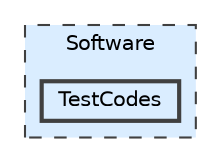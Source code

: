 digraph "Software/TestCodes"
{
 // LATEX_PDF_SIZE
  bgcolor="transparent";
  edge [fontname=Helvetica,fontsize=10,labelfontname=Helvetica,labelfontsize=10];
  node [fontname=Helvetica,fontsize=10,shape=box,height=0.2,width=0.4];
  compound=true
  subgraph clusterdir_4e9c05acfa2c3671b8618fcb95d57d96 {
    graph [ bgcolor="#daedff", pencolor="grey25", label="Software", fontname=Helvetica,fontsize=10 style="filled,dashed", URL="dir_4e9c05acfa2c3671b8618fcb95d57d96.html",tooltip=""]
  dir_0d3a41885011ddb5b416d6226af75a3f [label="TestCodes", fillcolor="#daedff", color="grey25", style="filled,bold", URL="dir_0d3a41885011ddb5b416d6226af75a3f.html",tooltip=""];
  }
}

